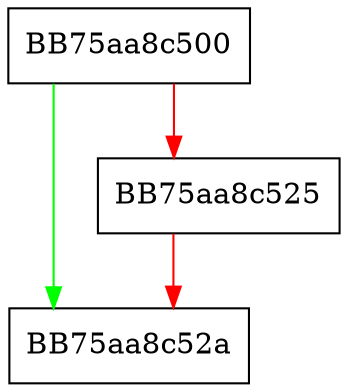 digraph RecordPush {
  node [shape="box"];
  graph [splines=ortho];
  BB75aa8c500 -> BB75aa8c52a [color="green"];
  BB75aa8c500 -> BB75aa8c525 [color="red"];
  BB75aa8c525 -> BB75aa8c52a [color="red"];
}